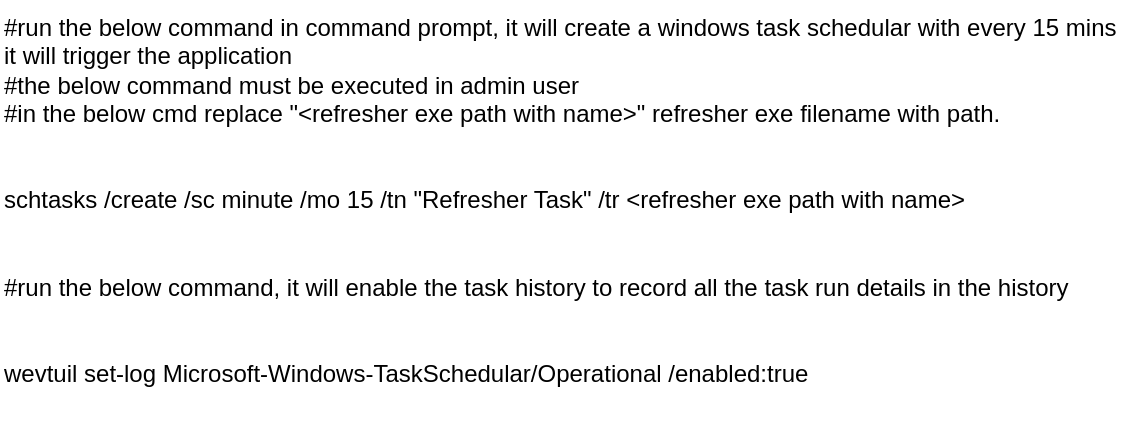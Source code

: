 <mxfile version="24.8.4">
  <diagram name="Page-1" id="OkumlEQfdbjrL7k12Pbs">
    <mxGraphModel dx="1434" dy="772" grid="1" gridSize="10" guides="1" tooltips="1" connect="1" arrows="1" fold="1" page="1" pageScale="1" pageWidth="850" pageHeight="1100" math="0" shadow="0">
      <root>
        <mxCell id="0" />
        <mxCell id="1" parent="0" />
        <mxCell id="M0-h0GCKNA_lXGJkEwCb-1" value="#run the below command in command prompt, it will create a windows task schedular with every 15 mins it will trigger the application&#xa;#the below command must be executed in admin user &#xa;#in the below cmd replace &quot;&lt;refresher exe path with name&gt;&quot; refresher exe filename with path.&#xa;&#xa;&#xa;schtasks /create /sc minute /mo 15 /tn &quot;Refresher Task&quot; /tr &lt;refresher exe path with name&gt;&#xa;&#xa;&#xa;#run the below command, it will enable the task history to record all the task run details in the history&#xa;&#xa;&#xa;wevtuil set-log Microsoft-Windows-TaskSchedular/Operational /enabled:true" style="text;whiteSpace=wrap;" vertex="1" parent="1">
          <mxGeometry x="30" y="20" width="560" height="220" as="geometry" />
        </mxCell>
      </root>
    </mxGraphModel>
  </diagram>
</mxfile>
